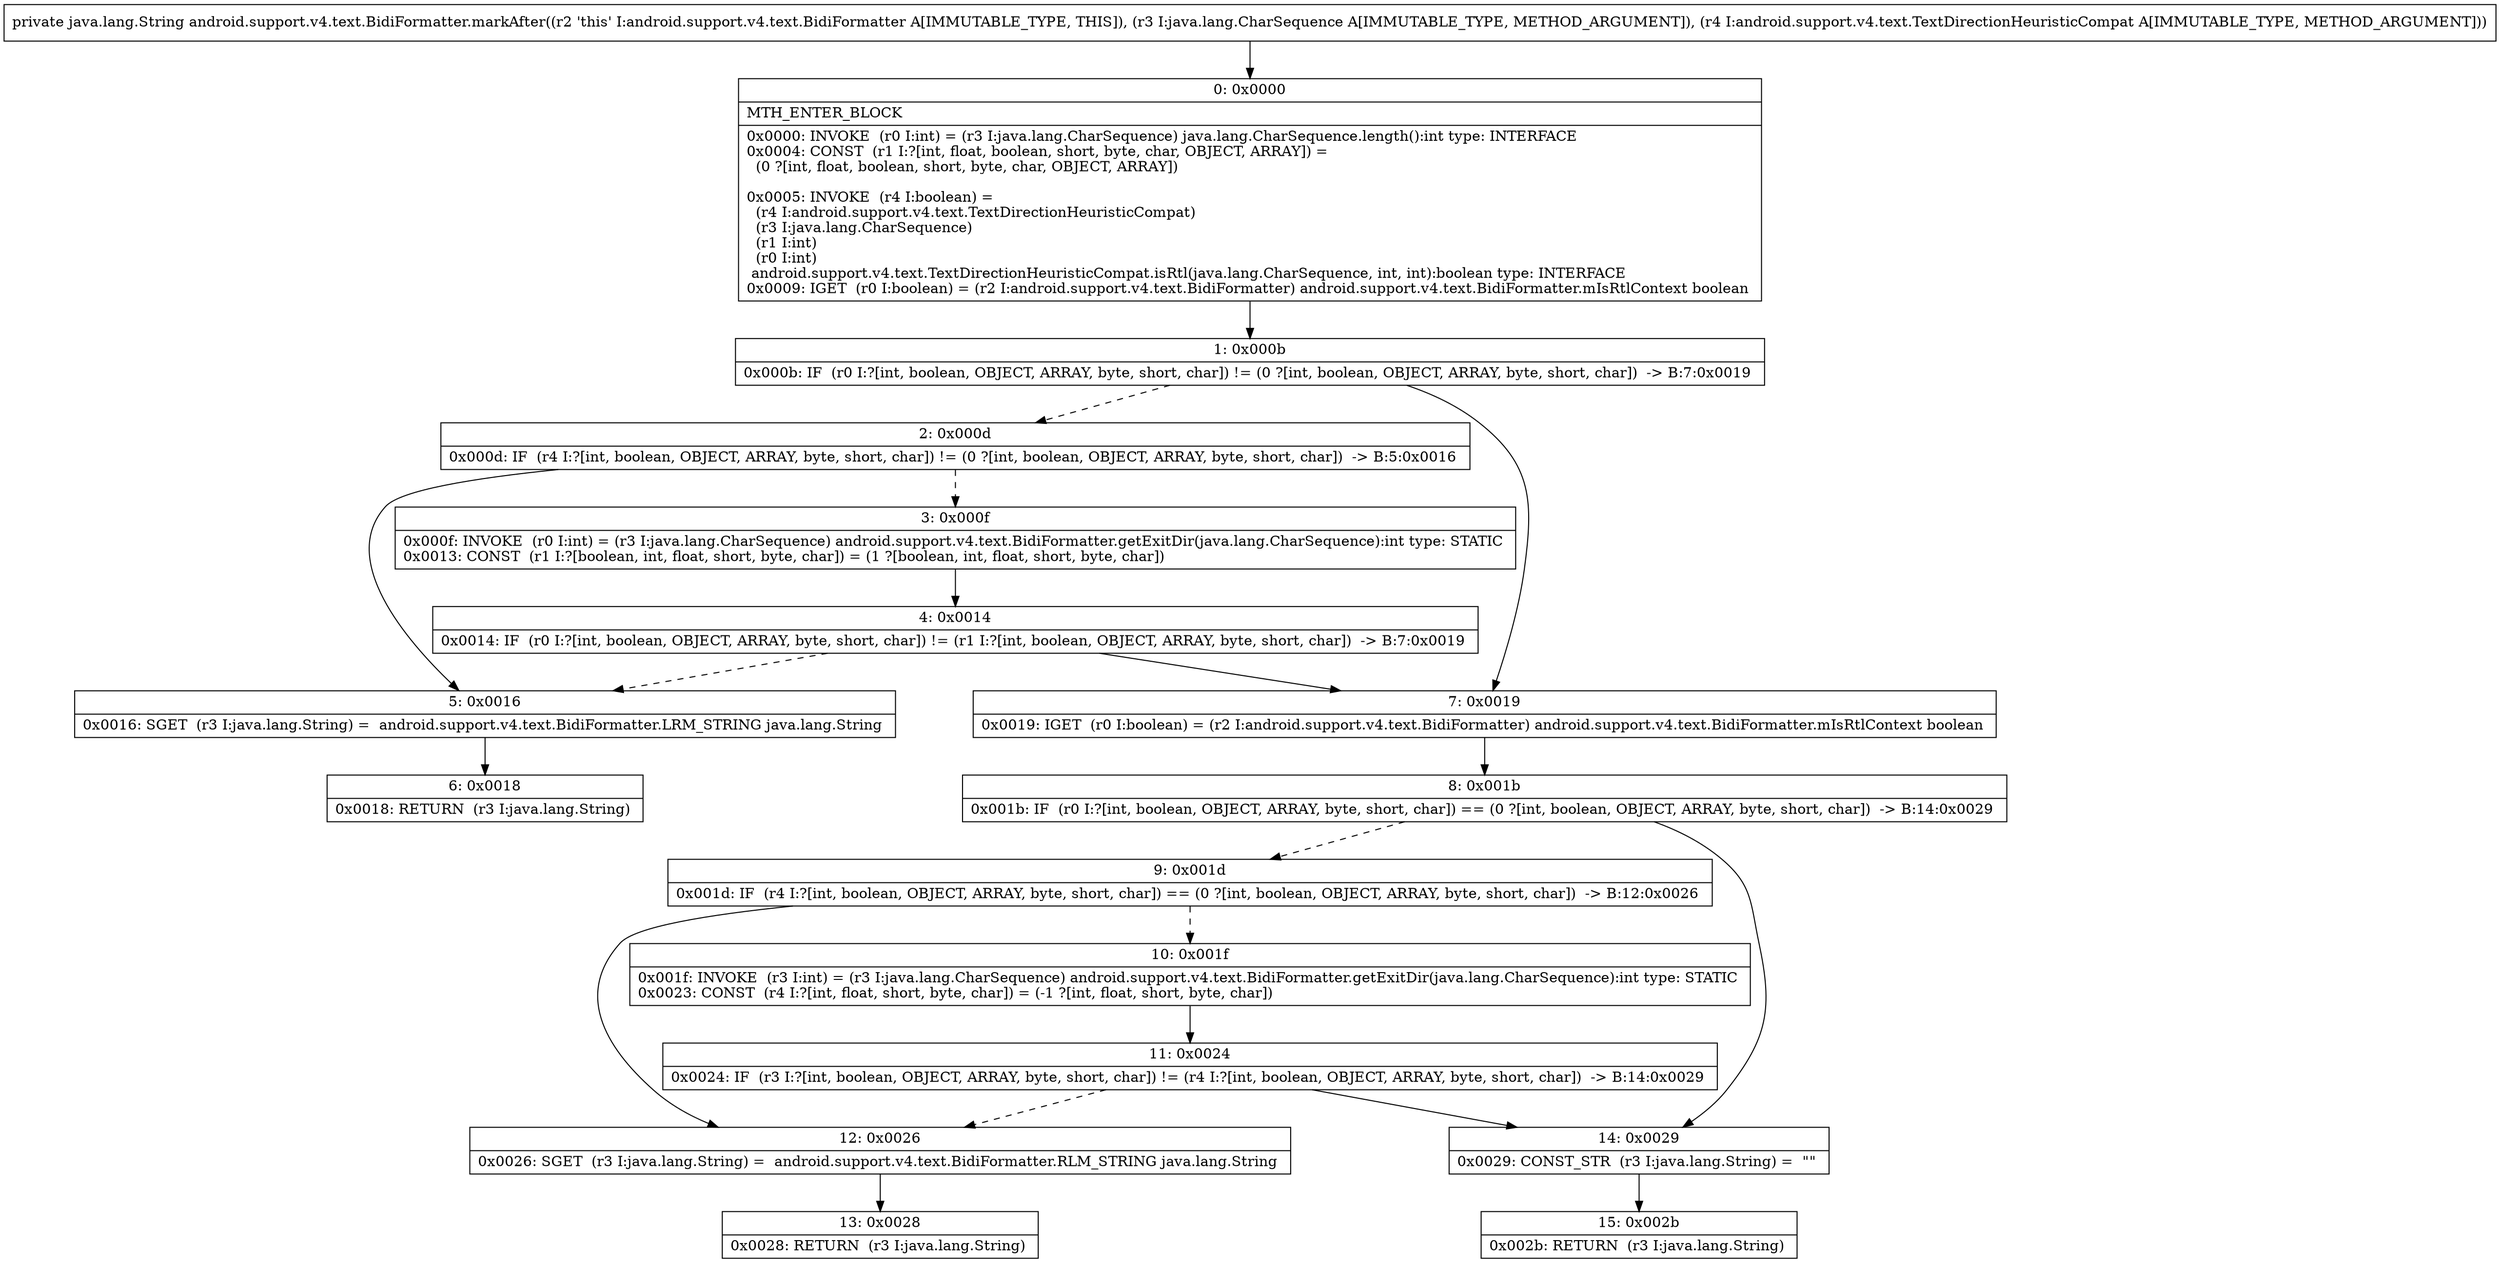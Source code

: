 digraph "CFG forandroid.support.v4.text.BidiFormatter.markAfter(Ljava\/lang\/CharSequence;Landroid\/support\/v4\/text\/TextDirectionHeuristicCompat;)Ljava\/lang\/String;" {
Node_0 [shape=record,label="{0\:\ 0x0000|MTH_ENTER_BLOCK\l|0x0000: INVOKE  (r0 I:int) = (r3 I:java.lang.CharSequence) java.lang.CharSequence.length():int type: INTERFACE \l0x0004: CONST  (r1 I:?[int, float, boolean, short, byte, char, OBJECT, ARRAY]) = \l  (0 ?[int, float, boolean, short, byte, char, OBJECT, ARRAY])\l \l0x0005: INVOKE  (r4 I:boolean) = \l  (r4 I:android.support.v4.text.TextDirectionHeuristicCompat)\l  (r3 I:java.lang.CharSequence)\l  (r1 I:int)\l  (r0 I:int)\l android.support.v4.text.TextDirectionHeuristicCompat.isRtl(java.lang.CharSequence, int, int):boolean type: INTERFACE \l0x0009: IGET  (r0 I:boolean) = (r2 I:android.support.v4.text.BidiFormatter) android.support.v4.text.BidiFormatter.mIsRtlContext boolean \l}"];
Node_1 [shape=record,label="{1\:\ 0x000b|0x000b: IF  (r0 I:?[int, boolean, OBJECT, ARRAY, byte, short, char]) != (0 ?[int, boolean, OBJECT, ARRAY, byte, short, char])  \-\> B:7:0x0019 \l}"];
Node_2 [shape=record,label="{2\:\ 0x000d|0x000d: IF  (r4 I:?[int, boolean, OBJECT, ARRAY, byte, short, char]) != (0 ?[int, boolean, OBJECT, ARRAY, byte, short, char])  \-\> B:5:0x0016 \l}"];
Node_3 [shape=record,label="{3\:\ 0x000f|0x000f: INVOKE  (r0 I:int) = (r3 I:java.lang.CharSequence) android.support.v4.text.BidiFormatter.getExitDir(java.lang.CharSequence):int type: STATIC \l0x0013: CONST  (r1 I:?[boolean, int, float, short, byte, char]) = (1 ?[boolean, int, float, short, byte, char]) \l}"];
Node_4 [shape=record,label="{4\:\ 0x0014|0x0014: IF  (r0 I:?[int, boolean, OBJECT, ARRAY, byte, short, char]) != (r1 I:?[int, boolean, OBJECT, ARRAY, byte, short, char])  \-\> B:7:0x0019 \l}"];
Node_5 [shape=record,label="{5\:\ 0x0016|0x0016: SGET  (r3 I:java.lang.String) =  android.support.v4.text.BidiFormatter.LRM_STRING java.lang.String \l}"];
Node_6 [shape=record,label="{6\:\ 0x0018|0x0018: RETURN  (r3 I:java.lang.String) \l}"];
Node_7 [shape=record,label="{7\:\ 0x0019|0x0019: IGET  (r0 I:boolean) = (r2 I:android.support.v4.text.BidiFormatter) android.support.v4.text.BidiFormatter.mIsRtlContext boolean \l}"];
Node_8 [shape=record,label="{8\:\ 0x001b|0x001b: IF  (r0 I:?[int, boolean, OBJECT, ARRAY, byte, short, char]) == (0 ?[int, boolean, OBJECT, ARRAY, byte, short, char])  \-\> B:14:0x0029 \l}"];
Node_9 [shape=record,label="{9\:\ 0x001d|0x001d: IF  (r4 I:?[int, boolean, OBJECT, ARRAY, byte, short, char]) == (0 ?[int, boolean, OBJECT, ARRAY, byte, short, char])  \-\> B:12:0x0026 \l}"];
Node_10 [shape=record,label="{10\:\ 0x001f|0x001f: INVOKE  (r3 I:int) = (r3 I:java.lang.CharSequence) android.support.v4.text.BidiFormatter.getExitDir(java.lang.CharSequence):int type: STATIC \l0x0023: CONST  (r4 I:?[int, float, short, byte, char]) = (\-1 ?[int, float, short, byte, char]) \l}"];
Node_11 [shape=record,label="{11\:\ 0x0024|0x0024: IF  (r3 I:?[int, boolean, OBJECT, ARRAY, byte, short, char]) != (r4 I:?[int, boolean, OBJECT, ARRAY, byte, short, char])  \-\> B:14:0x0029 \l}"];
Node_12 [shape=record,label="{12\:\ 0x0026|0x0026: SGET  (r3 I:java.lang.String) =  android.support.v4.text.BidiFormatter.RLM_STRING java.lang.String \l}"];
Node_13 [shape=record,label="{13\:\ 0x0028|0x0028: RETURN  (r3 I:java.lang.String) \l}"];
Node_14 [shape=record,label="{14\:\ 0x0029|0x0029: CONST_STR  (r3 I:java.lang.String) =  \"\" \l}"];
Node_15 [shape=record,label="{15\:\ 0x002b|0x002b: RETURN  (r3 I:java.lang.String) \l}"];
MethodNode[shape=record,label="{private java.lang.String android.support.v4.text.BidiFormatter.markAfter((r2 'this' I:android.support.v4.text.BidiFormatter A[IMMUTABLE_TYPE, THIS]), (r3 I:java.lang.CharSequence A[IMMUTABLE_TYPE, METHOD_ARGUMENT]), (r4 I:android.support.v4.text.TextDirectionHeuristicCompat A[IMMUTABLE_TYPE, METHOD_ARGUMENT])) }"];
MethodNode -> Node_0;
Node_0 -> Node_1;
Node_1 -> Node_2[style=dashed];
Node_1 -> Node_7;
Node_2 -> Node_3[style=dashed];
Node_2 -> Node_5;
Node_3 -> Node_4;
Node_4 -> Node_5[style=dashed];
Node_4 -> Node_7;
Node_5 -> Node_6;
Node_7 -> Node_8;
Node_8 -> Node_9[style=dashed];
Node_8 -> Node_14;
Node_9 -> Node_10[style=dashed];
Node_9 -> Node_12;
Node_10 -> Node_11;
Node_11 -> Node_12[style=dashed];
Node_11 -> Node_14;
Node_12 -> Node_13;
Node_14 -> Node_15;
}

